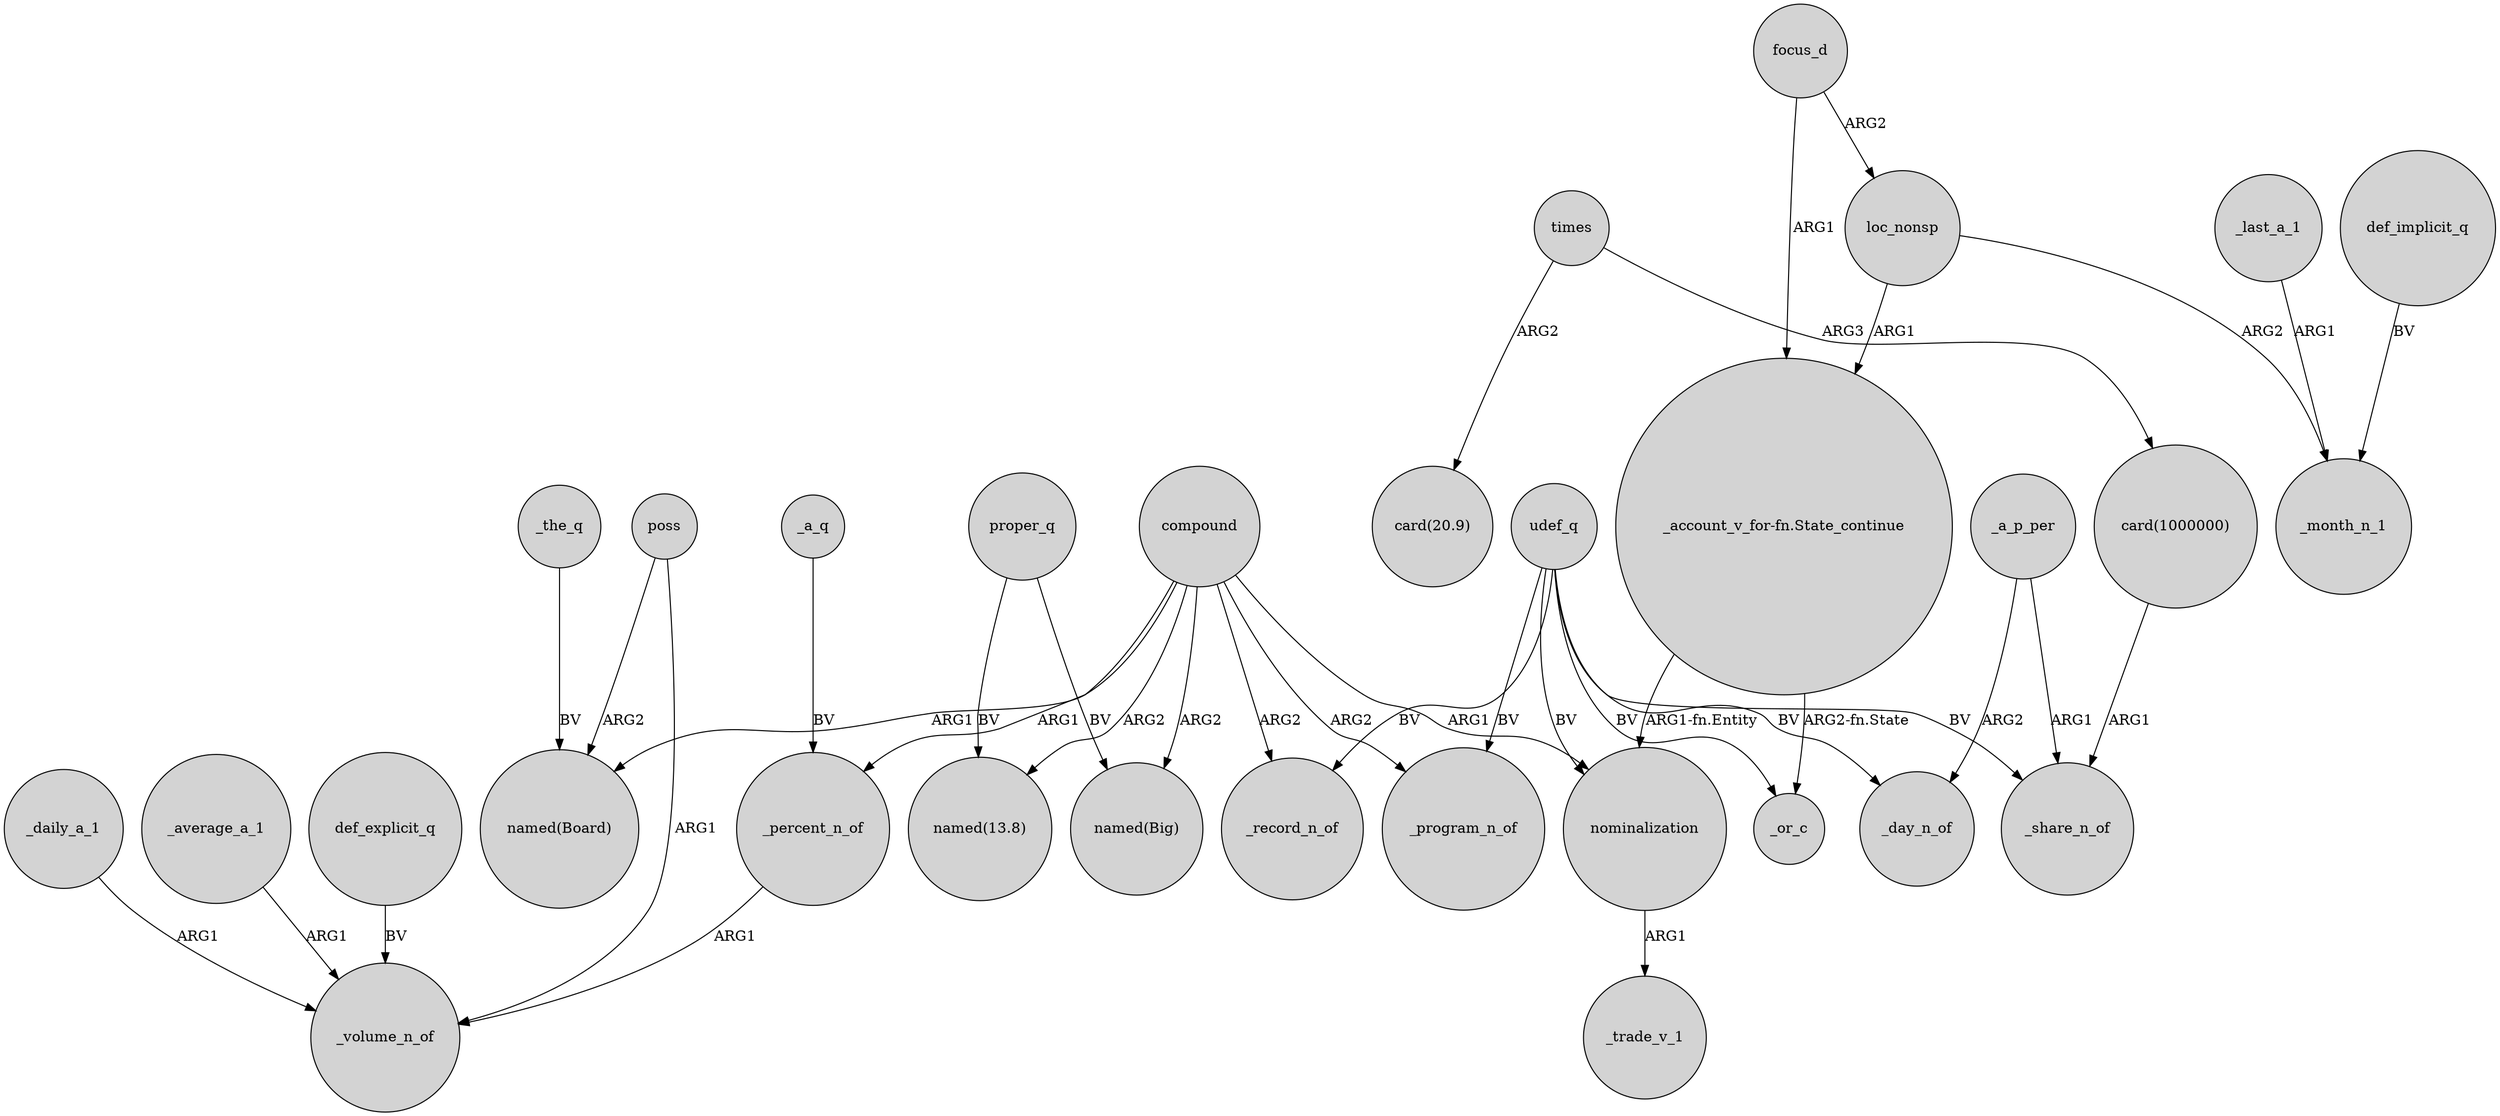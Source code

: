 digraph {
	node [shape=circle style=filled]
	proper_q -> "named(13.8)" [label=BV]
	_the_q -> "named(Board)" [label=BV]
	def_implicit_q -> _month_n_1 [label=BV]
	times -> "card(20.9)" [label=ARG2]
	_a_p_per -> _day_n_of [label=ARG2]
	_last_a_1 -> _month_n_1 [label=ARG1]
	udef_q -> _record_n_of [label=BV]
	poss -> _volume_n_of [label=ARG1]
	compound -> "named(Big)" [label=ARG2]
	udef_q -> nominalization [label=BV]
	loc_nonsp -> "_account_v_for-fn.State_continue" [label=ARG1]
	times -> "card(1000000)" [label=ARG3]
	_a_p_per -> _share_n_of [label=ARG1]
	focus_d -> loc_nonsp [label=ARG2]
	compound -> _record_n_of [label=ARG2]
	_daily_a_1 -> _volume_n_of [label=ARG1]
	"_account_v_for-fn.State_continue" -> nominalization [label="ARG1-fn.Entity"]
	udef_q -> _program_n_of [label=BV]
	udef_q -> _or_c [label=BV]
	loc_nonsp -> _month_n_1 [label=ARG2]
	compound -> _program_n_of [label=ARG2]
	compound -> nominalization [label=ARG1]
	udef_q -> _day_n_of [label=BV]
	compound -> "named(13.8)" [label=ARG2]
	_average_a_1 -> _volume_n_of [label=ARG1]
	udef_q -> _share_n_of [label=BV]
	"_account_v_for-fn.State_continue" -> _or_c [label="ARG2-fn.State"]
	"card(1000000)" -> _share_n_of [label=ARG1]
	proper_q -> "named(Big)" [label=BV]
	focus_d -> "_account_v_for-fn.State_continue" [label=ARG1]
	compound -> "named(Board)" [label=ARG1]
	_percent_n_of -> _volume_n_of [label=ARG1]
	_a_q -> _percent_n_of [label=BV]
	compound -> _percent_n_of [label=ARG1]
	def_explicit_q -> _volume_n_of [label=BV]
	nominalization -> _trade_v_1 [label=ARG1]
	poss -> "named(Board)" [label=ARG2]
}

